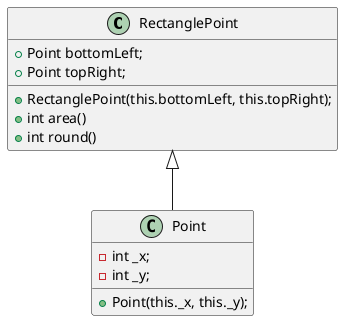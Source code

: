 @startuml Rectangle

class RectanglePoint {
  +Point bottomLeft;
  +Point topRight;

  +RectanglePoint(this.bottomLeft, this.topRight);
  +int area()
  +int round()
  
}

class Point {
  -int _x;
  -int _y;

  +Point(this._x, this._y);
}
RectanglePoint <|-- Point
@enduml